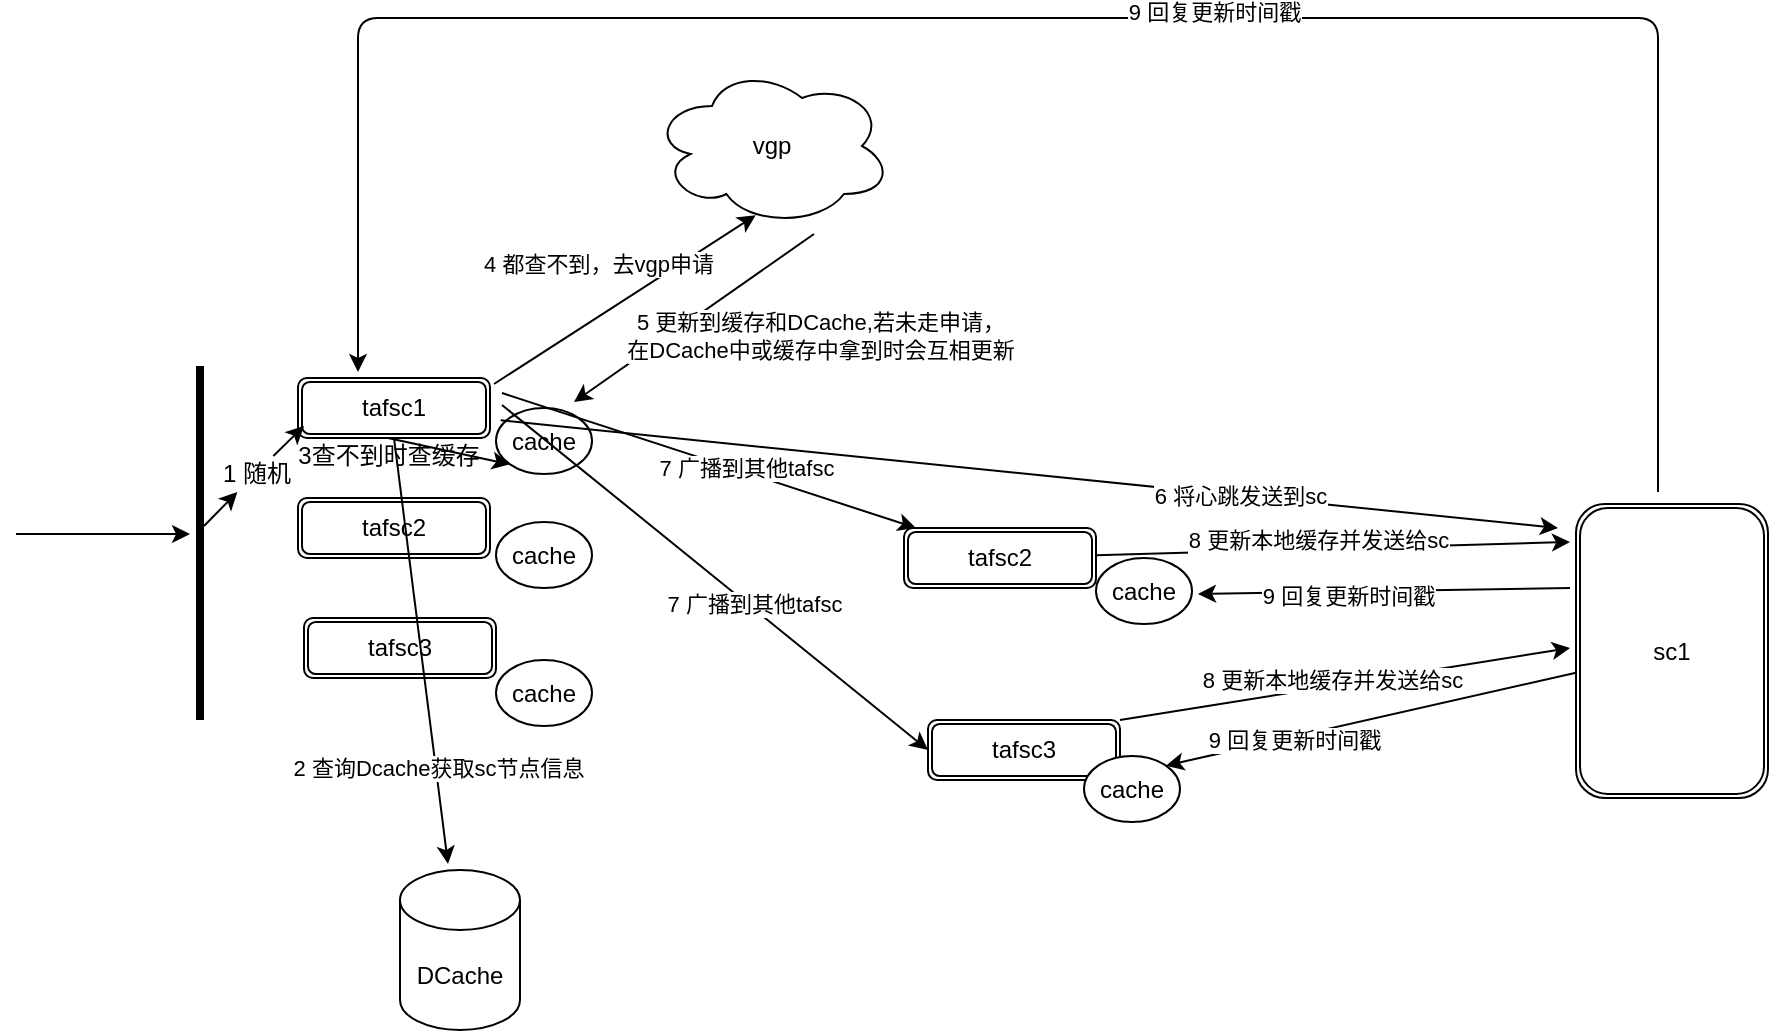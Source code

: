 <mxfile version="14.4.3" type="github">
  <diagram id="-bP3XhjUXyilaQhWAgKb" name="Page-1">
    <mxGraphModel dx="1185" dy="588" grid="1" gridSize="3" guides="1" tooltips="1" connect="1" arrows="1" fold="1" page="1" pageScale="1" pageWidth="1169" pageHeight="1654" math="0" shadow="0">
      <root>
        <mxCell id="0" />
        <mxCell id="1" parent="0" />
        <mxCell id="8dekluOhMgX2cntVKTaH-1" value="" style="line;strokeWidth=4;direction=south;html=1;perimeter=backbonePerimeter;points=[];outlineConnect=0;" parent="1" vertex="1">
          <mxGeometry x="168" y="339" width="10" height="177" as="geometry" />
        </mxCell>
        <mxCell id="8dekluOhMgX2cntVKTaH-2" value="tafsc1" style="shape=ext;double=1;rounded=1;whiteSpace=wrap;html=1;" parent="1" vertex="1">
          <mxGeometry x="222" y="345" width="96" height="30" as="geometry" />
        </mxCell>
        <mxCell id="8dekluOhMgX2cntVKTaH-3" value="tafsc2" style="shape=ext;double=1;rounded=1;whiteSpace=wrap;html=1;" parent="1" vertex="1">
          <mxGeometry x="222" y="405" width="96" height="30" as="geometry" />
        </mxCell>
        <mxCell id="8dekluOhMgX2cntVKTaH-4" value="tafsc3" style="shape=ext;double=1;rounded=1;whiteSpace=wrap;html=1;" parent="1" vertex="1">
          <mxGeometry x="225" y="465" width="96" height="30" as="geometry" />
        </mxCell>
        <mxCell id="8dekluOhMgX2cntVKTaH-5" value="" style="endArrow=classic;html=1;" parent="1" edge="1">
          <mxGeometry width="50" height="50" relative="1" as="geometry">
            <mxPoint x="81" y="423" as="sourcePoint" />
            <mxPoint x="168" y="423" as="targetPoint" />
          </mxGeometry>
        </mxCell>
        <mxCell id="8dekluOhMgX2cntVKTaH-6" value="" style="endArrow=classic;html=1;" parent="1" source="8dekluOhMgX2cntVKTaH-7" edge="1">
          <mxGeometry width="50" height="50" relative="1" as="geometry">
            <mxPoint x="175" y="419" as="sourcePoint" />
            <mxPoint x="225" y="369" as="targetPoint" />
          </mxGeometry>
        </mxCell>
        <mxCell id="8dekluOhMgX2cntVKTaH-7" value="1 随机" style="text;html=1;align=center;verticalAlign=middle;resizable=0;points=[];autosize=1;" parent="1" vertex="1">
          <mxGeometry x="178" y="384" width="45" height="18" as="geometry" />
        </mxCell>
        <mxCell id="8dekluOhMgX2cntVKTaH-8" value="" style="endArrow=classic;html=1;" parent="1" target="8dekluOhMgX2cntVKTaH-7" edge="1">
          <mxGeometry width="50" height="50" relative="1" as="geometry">
            <mxPoint x="175" y="419" as="sourcePoint" />
            <mxPoint x="225" y="369" as="targetPoint" />
          </mxGeometry>
        </mxCell>
        <mxCell id="8dekluOhMgX2cntVKTaH-12" value="sc1" style="shape=ext;double=1;rounded=1;whiteSpace=wrap;html=1;" parent="1" vertex="1">
          <mxGeometry x="861" y="408" width="96" height="147" as="geometry" />
        </mxCell>
        <mxCell id="INrCNFCCM0VXCptv-kLN-2" value="cache" style="ellipse;whiteSpace=wrap;html=1;" vertex="1" parent="1">
          <mxGeometry x="321" y="360" width="48" height="33" as="geometry" />
        </mxCell>
        <mxCell id="INrCNFCCM0VXCptv-kLN-3" value="cache" style="ellipse;whiteSpace=wrap;html=1;" vertex="1" parent="1">
          <mxGeometry x="321" y="417" width="48" height="33" as="geometry" />
        </mxCell>
        <mxCell id="INrCNFCCM0VXCptv-kLN-4" value="cache" style="ellipse;whiteSpace=wrap;html=1;" vertex="1" parent="1">
          <mxGeometry x="321" y="486" width="48" height="33" as="geometry" />
        </mxCell>
        <mxCell id="INrCNFCCM0VXCptv-kLN-5" value="DCache" style="shape=cylinder3;whiteSpace=wrap;html=1;boundedLbl=1;backgroundOutline=1;size=15;" vertex="1" parent="1">
          <mxGeometry x="273" y="591" width="60" height="80" as="geometry" />
        </mxCell>
        <mxCell id="INrCNFCCM0VXCptv-kLN-6" value="" style="endArrow=classic;html=1;exitX=0.5;exitY=1;exitDx=0;exitDy=0;" edge="1" parent="1" source="8dekluOhMgX2cntVKTaH-2">
          <mxGeometry width="50" height="50" relative="1" as="geometry">
            <mxPoint x="501" y="557" as="sourcePoint" />
            <mxPoint x="297" y="588" as="targetPoint" />
          </mxGeometry>
        </mxCell>
        <mxCell id="INrCNFCCM0VXCptv-kLN-7" value="2 查询Dcache获取sc节点信息" style="edgeLabel;html=1;align=center;verticalAlign=middle;resizable=0;points=[];" vertex="1" connectable="0" parent="INrCNFCCM0VXCptv-kLN-6">
          <mxGeometry x="0.546" y="1" relative="1" as="geometry">
            <mxPoint as="offset" />
          </mxGeometry>
        </mxCell>
        <mxCell id="INrCNFCCM0VXCptv-kLN-8" value="" style="endArrow=classic;html=1;entryX=0;entryY=1;entryDx=0;entryDy=0;" edge="1" parent="1" target="INrCNFCCM0VXCptv-kLN-2">
          <mxGeometry width="50" height="50" relative="1" as="geometry">
            <mxPoint x="267" y="375" as="sourcePoint" />
            <mxPoint x="551" y="507" as="targetPoint" />
          </mxGeometry>
        </mxCell>
        <mxCell id="INrCNFCCM0VXCptv-kLN-10" value="3查不到时查缓存" style="text;html=1;align=center;verticalAlign=middle;resizable=0;points=[];autosize=1;" vertex="1" parent="1">
          <mxGeometry x="216" y="375" width="102" height="18" as="geometry" />
        </mxCell>
        <mxCell id="INrCNFCCM0VXCptv-kLN-11" value="vgp" style="ellipse;shape=cloud;whiteSpace=wrap;html=1;" vertex="1" parent="1">
          <mxGeometry x="399" y="189" width="120" height="80" as="geometry" />
        </mxCell>
        <mxCell id="INrCNFCCM0VXCptv-kLN-12" value="" style="endArrow=classic;html=1;entryX=0.432;entryY=0.933;entryDx=0;entryDy=0;entryPerimeter=0;" edge="1" parent="1" target="INrCNFCCM0VXCptv-kLN-11">
          <mxGeometry width="50" height="50" relative="1" as="geometry">
            <mxPoint x="320" y="348" as="sourcePoint" />
            <mxPoint x="370" y="298" as="targetPoint" />
          </mxGeometry>
        </mxCell>
        <mxCell id="INrCNFCCM0VXCptv-kLN-13" value="4 都查不到，去vgp申请" style="edgeLabel;html=1;align=center;verticalAlign=middle;resizable=0;points=[];" vertex="1" connectable="0" parent="INrCNFCCM0VXCptv-kLN-12">
          <mxGeometry x="0.264" y="-3" relative="1" as="geometry">
            <mxPoint x="-32.27" y="-9.24" as="offset" />
          </mxGeometry>
        </mxCell>
        <mxCell id="INrCNFCCM0VXCptv-kLN-14" value="" style="endArrow=classic;html=1;" edge="1" parent="1">
          <mxGeometry width="50" height="50" relative="1" as="geometry">
            <mxPoint x="480" y="273" as="sourcePoint" />
            <mxPoint x="360" y="357" as="targetPoint" />
          </mxGeometry>
        </mxCell>
        <mxCell id="INrCNFCCM0VXCptv-kLN-15" value="5 更新到缓存和DCache,若未走申请，&lt;br&gt;在DCache中或缓存中拿到时会互相更新" style="edgeLabel;html=1;align=center;verticalAlign=middle;resizable=0;points=[];" vertex="1" connectable="0" parent="INrCNFCCM0VXCptv-kLN-14">
          <mxGeometry x="0.185" y="-1" relative="1" as="geometry">
            <mxPoint x="74.57" y="2.12" as="offset" />
          </mxGeometry>
        </mxCell>
        <mxCell id="INrCNFCCM0VXCptv-kLN-18" value="" style="endArrow=classic;html=1;exitX=0.049;exitY=0.187;exitDx=0;exitDy=0;exitPerimeter=0;" edge="1" parent="1" source="INrCNFCCM0VXCptv-kLN-2">
          <mxGeometry width="50" height="50" relative="1" as="geometry">
            <mxPoint x="501" y="464" as="sourcePoint" />
            <mxPoint x="852" y="420" as="targetPoint" />
          </mxGeometry>
        </mxCell>
        <mxCell id="INrCNFCCM0VXCptv-kLN-19" value="6 将心跳发送到sc" style="edgeLabel;html=1;align=center;verticalAlign=middle;resizable=0;points=[];" vertex="1" connectable="0" parent="INrCNFCCM0VXCptv-kLN-18">
          <mxGeometry x="0.397" relative="1" as="geometry">
            <mxPoint as="offset" />
          </mxGeometry>
        </mxCell>
        <mxCell id="INrCNFCCM0VXCptv-kLN-20" value="" style="endArrow=classic;html=1;exitX=1;exitY=0.25;exitDx=0;exitDy=0;" edge="1" parent="1">
          <mxGeometry width="50" height="50" relative="1" as="geometry">
            <mxPoint x="324" y="352.5" as="sourcePoint" />
            <mxPoint x="531" y="420" as="targetPoint" />
          </mxGeometry>
        </mxCell>
        <mxCell id="INrCNFCCM0VXCptv-kLN-21" value="7 广播到其他tafsc" style="edgeLabel;html=1;align=center;verticalAlign=middle;resizable=0;points=[];" vertex="1" connectable="0" parent="INrCNFCCM0VXCptv-kLN-20">
          <mxGeometry x="0.169" y="2" relative="1" as="geometry">
            <mxPoint as="offset" />
          </mxGeometry>
        </mxCell>
        <mxCell id="INrCNFCCM0VXCptv-kLN-22" value="" style="endArrow=classic;html=1;exitX=1;exitY=0.25;exitDx=0;exitDy=0;entryX=0;entryY=0.5;entryDx=0;entryDy=0;" edge="1" parent="1" target="8dekluOhMgX2cntVKTaH-11">
          <mxGeometry width="50" height="50" relative="1" as="geometry">
            <mxPoint x="324" y="358.5" as="sourcePoint" />
            <mxPoint x="531" y="489" as="targetPoint" />
          </mxGeometry>
        </mxCell>
        <mxCell id="INrCNFCCM0VXCptv-kLN-23" value="7 广播到其他tafsc" style="edgeLabel;html=1;align=center;verticalAlign=middle;resizable=0;points=[];" vertex="1" connectable="0" parent="INrCNFCCM0VXCptv-kLN-22">
          <mxGeometry x="0.169" y="2" relative="1" as="geometry">
            <mxPoint as="offset" />
          </mxGeometry>
        </mxCell>
        <mxCell id="INrCNFCCM0VXCptv-kLN-24" value="" style="endArrow=classic;html=1;exitX=1;exitY=0;exitDx=0;exitDy=0;" edge="1" parent="1" source="8dekluOhMgX2cntVKTaH-11">
          <mxGeometry width="50" height="50" relative="1" as="geometry">
            <mxPoint x="636" y="492" as="sourcePoint" />
            <mxPoint x="858" y="480" as="targetPoint" />
          </mxGeometry>
        </mxCell>
        <mxCell id="INrCNFCCM0VXCptv-kLN-25" value="8 更新本地缓存并发送给sc" style="edgeLabel;html=1;align=center;verticalAlign=middle;resizable=0;points=[];" vertex="1" connectable="0" parent="INrCNFCCM0VXCptv-kLN-24">
          <mxGeometry x="-0.149" y="-2" relative="1" as="geometry">
            <mxPoint x="9.89" y="-7.31" as="offset" />
          </mxGeometry>
        </mxCell>
        <mxCell id="INrCNFCCM0VXCptv-kLN-29" value="" style="edgeStyle=segmentEdgeStyle;endArrow=classic;html=1;" edge="1" parent="1">
          <mxGeometry width="50" height="50" relative="1" as="geometry">
            <mxPoint x="902" y="402" as="sourcePoint" />
            <mxPoint x="252" y="342" as="targetPoint" />
            <Array as="points">
              <mxPoint x="902" y="165" />
              <mxPoint x="252" y="165" />
            </Array>
          </mxGeometry>
        </mxCell>
        <mxCell id="INrCNFCCM0VXCptv-kLN-32" value="9 回复更新时间戳" style="edgeLabel;html=1;align=center;verticalAlign=middle;resizable=0;points=[];" vertex="1" connectable="0" parent="INrCNFCCM0VXCptv-kLN-29">
          <mxGeometry x="-0.137" y="-3" relative="1" as="geometry">
            <mxPoint as="offset" />
          </mxGeometry>
        </mxCell>
        <mxCell id="INrCNFCCM0VXCptv-kLN-30" value="" style="endArrow=classic;html=1;" edge="1" parent="1">
          <mxGeometry width="50" height="50" relative="1" as="geometry">
            <mxPoint x="858" y="450" as="sourcePoint" />
            <mxPoint x="672" y="453" as="targetPoint" />
          </mxGeometry>
        </mxCell>
        <mxCell id="INrCNFCCM0VXCptv-kLN-33" value="9 回复更新时间戳" style="edgeLabel;html=1;align=center;verticalAlign=middle;resizable=0;points=[];" vertex="1" connectable="0" parent="INrCNFCCM0VXCptv-kLN-30">
          <mxGeometry x="0.196" y="2" relative="1" as="geometry">
            <mxPoint as="offset" />
          </mxGeometry>
        </mxCell>
        <mxCell id="INrCNFCCM0VXCptv-kLN-31" value="" style="endArrow=classic;html=1;entryX=1;entryY=0;entryDx=0;entryDy=0;" edge="1" parent="1" source="8dekluOhMgX2cntVKTaH-12" target="INrCNFCCM0VXCptv-kLN-28">
          <mxGeometry width="50" height="50" relative="1" as="geometry">
            <mxPoint x="873" y="453.0" as="sourcePoint" />
            <mxPoint x="678" y="507" as="targetPoint" />
          </mxGeometry>
        </mxCell>
        <mxCell id="INrCNFCCM0VXCptv-kLN-34" value="9 回复更新时间戳" style="edgeLabel;html=1;align=center;verticalAlign=middle;resizable=0;points=[];" vertex="1" connectable="0" parent="INrCNFCCM0VXCptv-kLN-31">
          <mxGeometry x="0.424" y="-3" relative="1" as="geometry">
            <mxPoint x="4.74" y="3.42" as="offset" />
          </mxGeometry>
        </mxCell>
        <mxCell id="INrCNFCCM0VXCptv-kLN-35" value="" style="endArrow=classic;html=1;" edge="1" parent="1" source="8dekluOhMgX2cntVKTaH-10">
          <mxGeometry width="50" height="50" relative="1" as="geometry">
            <mxPoint x="639" y="495" as="sourcePoint" />
            <mxPoint x="858" y="427" as="targetPoint" />
          </mxGeometry>
        </mxCell>
        <mxCell id="INrCNFCCM0VXCptv-kLN-36" value="8 更新本地缓存并发送给sc" style="edgeLabel;html=1;align=center;verticalAlign=middle;resizable=0;points=[];" vertex="1" connectable="0" parent="INrCNFCCM0VXCptv-kLN-35">
          <mxGeometry x="-0.149" y="-2" relative="1" as="geometry">
            <mxPoint x="9.89" y="-7.31" as="offset" />
          </mxGeometry>
        </mxCell>
        <mxCell id="INrCNFCCM0VXCptv-kLN-37" value="" style="group" vertex="1" connectable="0" parent="1">
          <mxGeometry x="537" y="516" width="126" height="51" as="geometry" />
        </mxCell>
        <mxCell id="8dekluOhMgX2cntVKTaH-11" value="tafsc3" style="shape=ext;double=1;rounded=1;whiteSpace=wrap;html=1;" parent="INrCNFCCM0VXCptv-kLN-37" vertex="1">
          <mxGeometry width="96" height="30" as="geometry" />
        </mxCell>
        <mxCell id="INrCNFCCM0VXCptv-kLN-28" value="cache" style="ellipse;whiteSpace=wrap;html=1;" vertex="1" parent="INrCNFCCM0VXCptv-kLN-37">
          <mxGeometry x="78" y="18" width="48" height="33" as="geometry" />
        </mxCell>
        <mxCell id="INrCNFCCM0VXCptv-kLN-38" value="" style="group" vertex="1" connectable="0" parent="1">
          <mxGeometry x="525" y="420" width="144" height="48" as="geometry" />
        </mxCell>
        <mxCell id="8dekluOhMgX2cntVKTaH-10" value="tafsc2" style="shape=ext;double=1;rounded=1;whiteSpace=wrap;html=1;" parent="INrCNFCCM0VXCptv-kLN-38" vertex="1">
          <mxGeometry width="96" height="30" as="geometry" />
        </mxCell>
        <mxCell id="INrCNFCCM0VXCptv-kLN-27" value="cache" style="ellipse;whiteSpace=wrap;html=1;" vertex="1" parent="INrCNFCCM0VXCptv-kLN-38">
          <mxGeometry x="96" y="15" width="48" height="33" as="geometry" />
        </mxCell>
      </root>
    </mxGraphModel>
  </diagram>
</mxfile>
